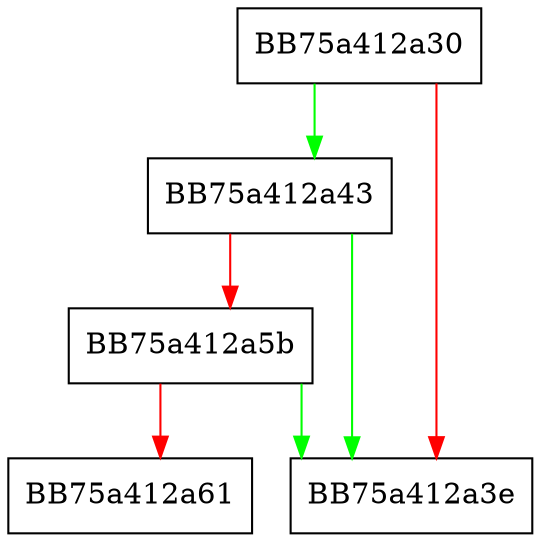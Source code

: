 digraph UtilCloseHandle {
  node [shape="box"];
  graph [splines=ortho];
  BB75a412a30 -> BB75a412a43 [color="green"];
  BB75a412a30 -> BB75a412a3e [color="red"];
  BB75a412a43 -> BB75a412a3e [color="green"];
  BB75a412a43 -> BB75a412a5b [color="red"];
  BB75a412a5b -> BB75a412a3e [color="green"];
  BB75a412a5b -> BB75a412a61 [color="red"];
}